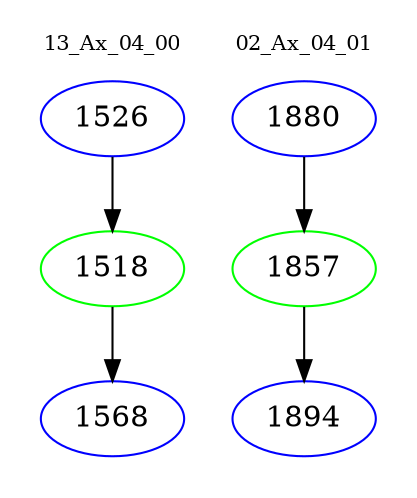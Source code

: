 digraph{
subgraph cluster_0 {
color = white
label = "13_Ax_04_00";
fontsize=10;
T0_1526 [label="1526", color="blue"]
T0_1526 -> T0_1518 [color="black"]
T0_1518 [label="1518", color="green"]
T0_1518 -> T0_1568 [color="black"]
T0_1568 [label="1568", color="blue"]
}
subgraph cluster_1 {
color = white
label = "02_Ax_04_01";
fontsize=10;
T1_1880 [label="1880", color="blue"]
T1_1880 -> T1_1857 [color="black"]
T1_1857 [label="1857", color="green"]
T1_1857 -> T1_1894 [color="black"]
T1_1894 [label="1894", color="blue"]
}
}
